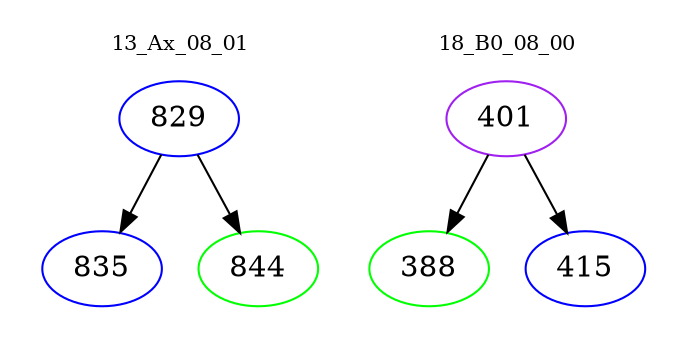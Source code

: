 digraph{
subgraph cluster_0 {
color = white
label = "13_Ax_08_01";
fontsize=10;
T0_829 [label="829", color="blue"]
T0_829 -> T0_835 [color="black"]
T0_835 [label="835", color="blue"]
T0_829 -> T0_844 [color="black"]
T0_844 [label="844", color="green"]
}
subgraph cluster_1 {
color = white
label = "18_B0_08_00";
fontsize=10;
T1_401 [label="401", color="purple"]
T1_401 -> T1_388 [color="black"]
T1_388 [label="388", color="green"]
T1_401 -> T1_415 [color="black"]
T1_415 [label="415", color="blue"]
}
}
